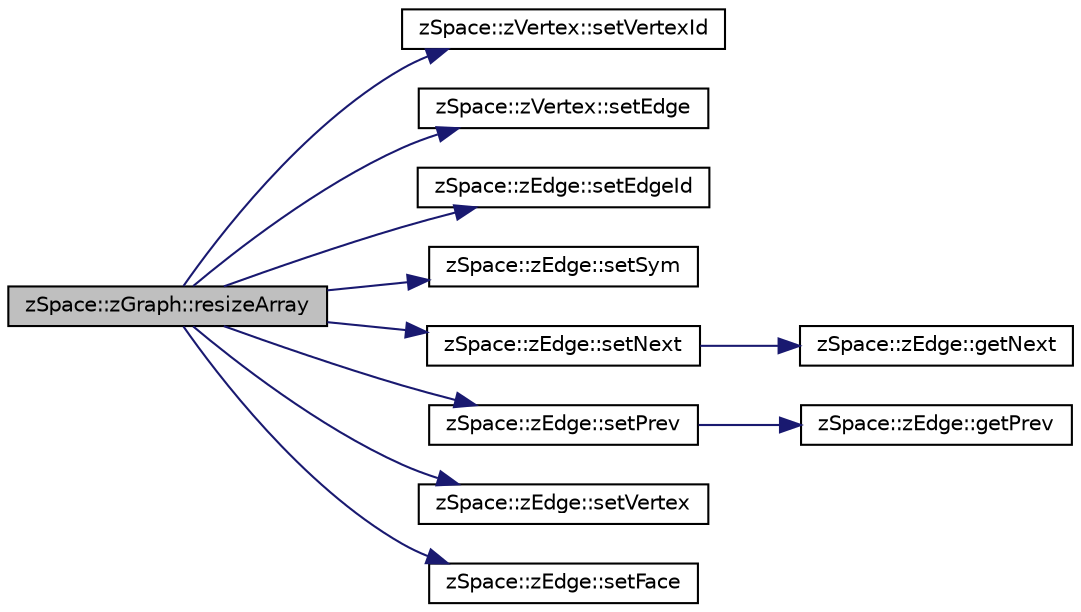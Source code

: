 digraph "zSpace::zGraph::resizeArray"
{
 // LATEX_PDF_SIZE
  edge [fontname="Helvetica",fontsize="10",labelfontname="Helvetica",labelfontsize="10"];
  node [fontname="Helvetica",fontsize="10",shape=record];
  rankdir="LR";
  Node395 [label="zSpace::zGraph::resizeArray",height=0.2,width=0.4,color="black", fillcolor="grey75", style="filled", fontcolor="black",tooltip="This method resizes the array connected with the input type to the specified newSize."];
  Node395 -> Node396 [color="midnightblue",fontsize="10",style="solid",fontname="Helvetica"];
  Node396 [label="zSpace::zVertex::setVertexId",height=0.2,width=0.4,color="black", fillcolor="white", style="filled",URL="$classz_space_1_1z_vertex.html#acdc6ae4132453c803268949dcc104df1",tooltip="This method sets the vertexId of current zVertex to the the input value."];
  Node395 -> Node397 [color="midnightblue",fontsize="10",style="solid",fontname="Helvetica"];
  Node397 [label="zSpace::zVertex::setEdge",height=0.2,width=0.4,color="black", fillcolor="white", style="filled",URL="$classz_space_1_1z_vertex.html#a5fdd172f3ae9dcb71b720574f05ca037",tooltip="This method sets the associated edge of current zVertex to the the input edge."];
  Node395 -> Node398 [color="midnightblue",fontsize="10",style="solid",fontname="Helvetica"];
  Node398 [label="zSpace::zEdge::setEdgeId",height=0.2,width=0.4,color="black", fillcolor="white", style="filled",URL="$classz_space_1_1z_edge.html#a3569f2c4f69d82e27db48867a064d40f",tooltip="This method sets the edgeId of current zEdge to the the input value."];
  Node395 -> Node399 [color="midnightblue",fontsize="10",style="solid",fontname="Helvetica"];
  Node399 [label="zSpace::zEdge::setSym",height=0.2,width=0.4,color="black", fillcolor="white", style="filled",URL="$classz_space_1_1z_edge.html#a7d1c8dcd2272dff68a7f38a3326e8a7d",tooltip="This method sets the symmetry edge of current zEdge to the the input edge."];
  Node395 -> Node400 [color="midnightblue",fontsize="10",style="solid",fontname="Helvetica"];
  Node400 [label="zSpace::zEdge::setNext",height=0.2,width=0.4,color="black", fillcolor="white", style="filled",URL="$classz_space_1_1z_edge.html#a5998712a83b56abd65880f3125f0d3c9",tooltip="This method sets the next edge of current zEdge to the the input edge."];
  Node400 -> Node401 [color="midnightblue",fontsize="10",style="solid",fontname="Helvetica"];
  Node401 [label="zSpace::zEdge::getNext",height=0.2,width=0.4,color="black", fillcolor="white", style="filled",URL="$classz_space_1_1z_edge.html#a3bce594c06fc4450ce8af3c0b98e2ae3",tooltip="This method returns the next edge of current zEdge."];
  Node395 -> Node402 [color="midnightblue",fontsize="10",style="solid",fontname="Helvetica"];
  Node402 [label="zSpace::zEdge::setPrev",height=0.2,width=0.4,color="black", fillcolor="white", style="filled",URL="$classz_space_1_1z_edge.html#af97abc7295676b01bc278123c86ba0b9",tooltip="This method sets the previous edge of current zEdge to the the input edge."];
  Node402 -> Node403 [color="midnightblue",fontsize="10",style="solid",fontname="Helvetica"];
  Node403 [label="zSpace::zEdge::getPrev",height=0.2,width=0.4,color="black", fillcolor="white", style="filled",URL="$classz_space_1_1z_edge.html#a01d9d153f7c5ec381474e815384f7d30",tooltip="This method returns the previous edge of current zEdge."];
  Node395 -> Node404 [color="midnightblue",fontsize="10",style="solid",fontname="Helvetica"];
  Node404 [label="zSpace::zEdge::setVertex",height=0.2,width=0.4,color="black", fillcolor="white", style="filled",URL="$classz_space_1_1z_edge.html#a93530eb3a1da2c02225f30e011db6b7f",tooltip="This method sets the vertex pointed to by the current zEdge to the the input zVertex."];
  Node395 -> Node405 [color="midnightblue",fontsize="10",style="solid",fontname="Helvetica"];
  Node405 [label="zSpace::zEdge::setFace",height=0.2,width=0.4,color="black", fillcolor="white", style="filled",URL="$classz_space_1_1z_edge.html#a7e75a5d8239e9ffc5e5f3104db769519",tooltip="This method sets the face pointed to by the current zEdge to the the input zFace."];
}
